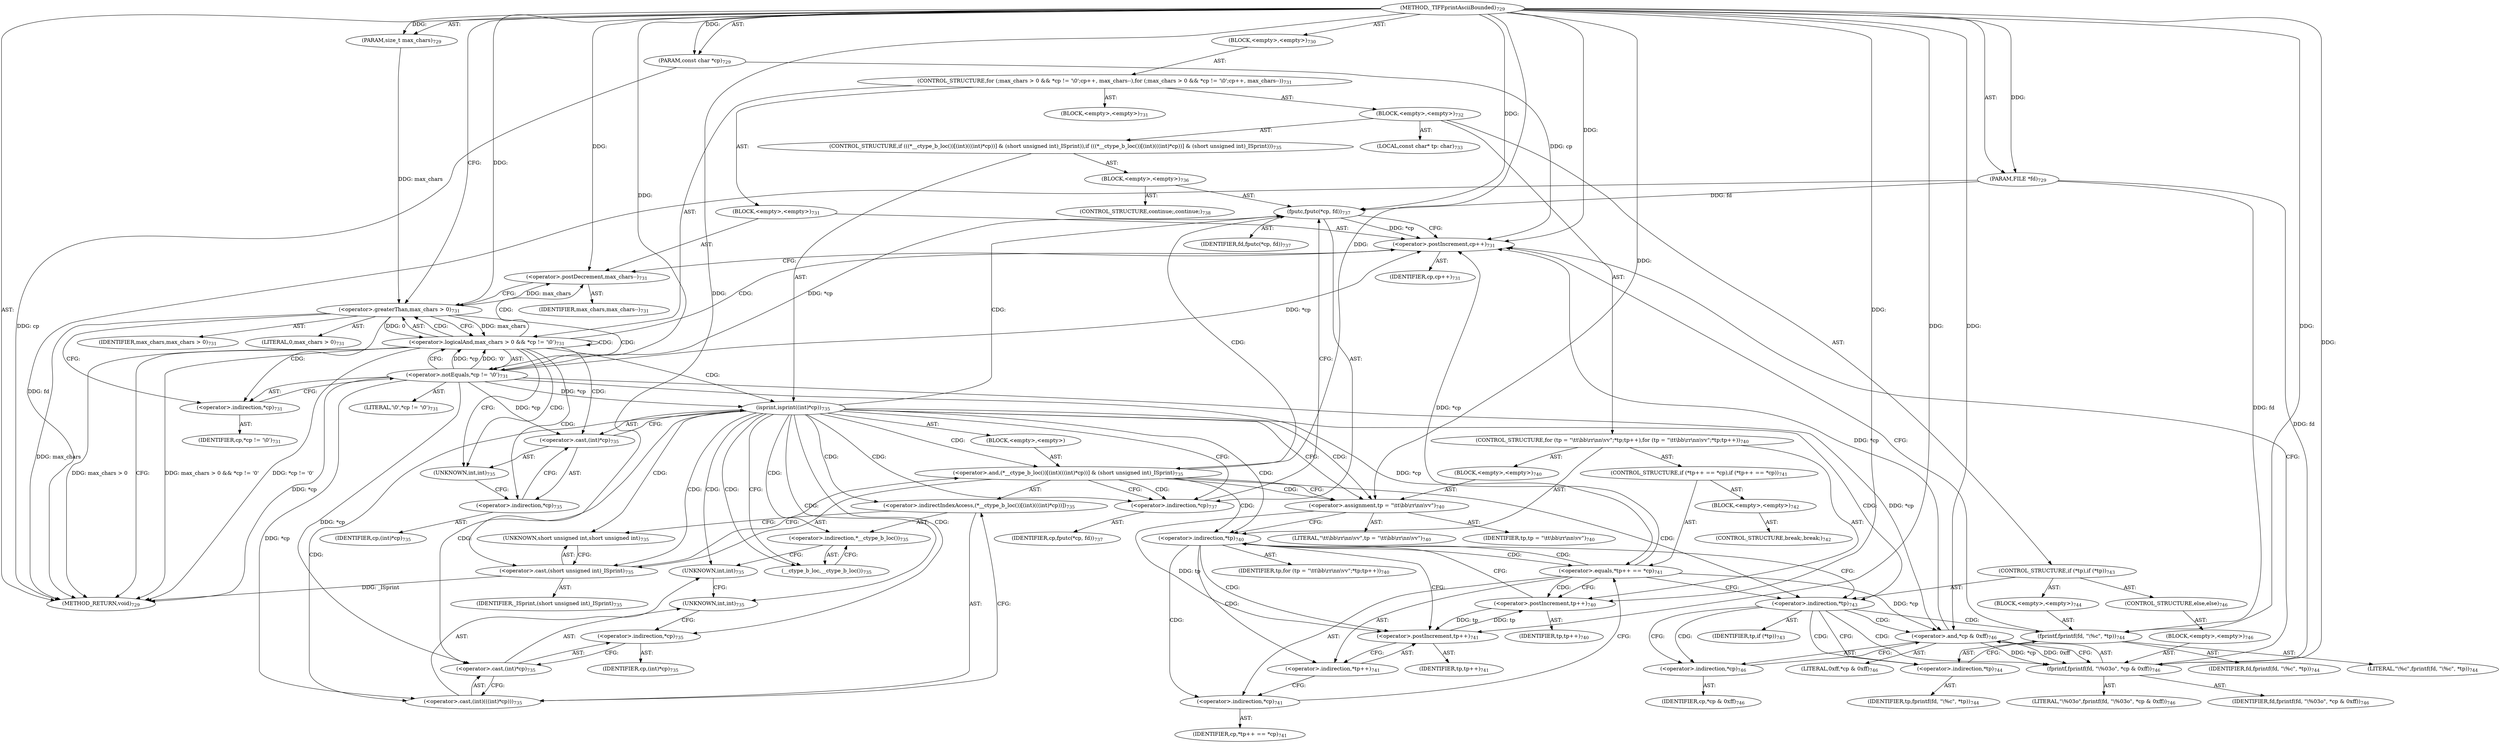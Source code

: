 digraph "_TIFFprintAsciiBounded" {  
"4524" [label = <(METHOD,_TIFFprintAsciiBounded)<SUB>729</SUB>> ]
"4525" [label = <(PARAM,FILE *fd)<SUB>729</SUB>> ]
"4526" [label = <(PARAM,const char *cp)<SUB>729</SUB>> ]
"4527" [label = <(PARAM,size_t max_chars)<SUB>729</SUB>> ]
"4528" [label = <(BLOCK,&lt;empty&gt;,&lt;empty&gt;)<SUB>730</SUB>> ]
"4529" [label = <(CONTROL_STRUCTURE,for (;max_chars &gt; 0 &amp;&amp; *cp != '\0';cp++, max_chars--),for (;max_chars &gt; 0 &amp;&amp; *cp != '\0';cp++, max_chars--))<SUB>731</SUB>> ]
"4530" [label = <(BLOCK,&lt;empty&gt;,&lt;empty&gt;)<SUB>731</SUB>> ]
"4531" [label = <(&lt;operator&gt;.logicalAnd,max_chars &gt; 0 &amp;&amp; *cp != '\0')<SUB>731</SUB>> ]
"4532" [label = <(&lt;operator&gt;.greaterThan,max_chars &gt; 0)<SUB>731</SUB>> ]
"4533" [label = <(IDENTIFIER,max_chars,max_chars &gt; 0)<SUB>731</SUB>> ]
"4534" [label = <(LITERAL,0,max_chars &gt; 0)<SUB>731</SUB>> ]
"4535" [label = <(&lt;operator&gt;.notEquals,*cp != '\0')<SUB>731</SUB>> ]
"4536" [label = <(&lt;operator&gt;.indirection,*cp)<SUB>731</SUB>> ]
"4537" [label = <(IDENTIFIER,cp,*cp != '\0')<SUB>731</SUB>> ]
"4538" [label = <(LITERAL,'\0',*cp != '\0')<SUB>731</SUB>> ]
"4539" [label = <(BLOCK,&lt;empty&gt;,&lt;empty&gt;)<SUB>731</SUB>> ]
"4540" [label = <(&lt;operator&gt;.postIncrement,cp++)<SUB>731</SUB>> ]
"4541" [label = <(IDENTIFIER,cp,cp++)<SUB>731</SUB>> ]
"4542" [label = <(&lt;operator&gt;.postDecrement,max_chars--)<SUB>731</SUB>> ]
"4543" [label = <(IDENTIFIER,max_chars,max_chars--)<SUB>731</SUB>> ]
"4544" [label = <(BLOCK,&lt;empty&gt;,&lt;empty&gt;)<SUB>732</SUB>> ]
"4545" [label = <(LOCAL,const char* tp: char)<SUB>733</SUB>> ]
"4546" [label = <(CONTROL_STRUCTURE,if (((*__ctype_b_loc())[(int)(((int)*cp))] &amp; (short unsigned int)_ISprint)),if (((*__ctype_b_loc())[(int)(((int)*cp))] &amp; (short unsigned int)_ISprint)))<SUB>735</SUB>> ]
"4547" [label = <(isprint,isprint((int)*cp))<SUB>735</SUB>> ]
"4548" [label = <(&lt;operator&gt;.cast,(int)*cp)<SUB>735</SUB>> ]
"4549" [label = <(UNKNOWN,int,int)<SUB>735</SUB>> ]
"4550" [label = <(&lt;operator&gt;.indirection,*cp)<SUB>735</SUB>> ]
"4551" [label = <(IDENTIFIER,cp,(int)*cp)<SUB>735</SUB>> ]
"4552" [label = <(BLOCK,&lt;empty&gt;,&lt;empty&gt;)> ]
"4553" [label = <(&lt;operator&gt;.and,(*__ctype_b_loc())[(int)(((int)*cp))] &amp; (short unsigned int)_ISprint)<SUB>735</SUB>> ]
"4554" [label = <(&lt;operator&gt;.indirectIndexAccess,(*__ctype_b_loc())[(int)(((int)*cp))])<SUB>735</SUB>> ]
"4555" [label = <(&lt;operator&gt;.indirection,*__ctype_b_loc())<SUB>735</SUB>> ]
"4556" [label = <(__ctype_b_loc,__ctype_b_loc())<SUB>735</SUB>> ]
"4557" [label = <(&lt;operator&gt;.cast,(int)(((int)*cp)))<SUB>735</SUB>> ]
"4558" [label = <(UNKNOWN,int,int)<SUB>735</SUB>> ]
"4559" [label = <(&lt;operator&gt;.cast,(int)*cp)<SUB>735</SUB>> ]
"4560" [label = <(UNKNOWN,int,int)<SUB>735</SUB>> ]
"4561" [label = <(&lt;operator&gt;.indirection,*cp)<SUB>735</SUB>> ]
"4562" [label = <(IDENTIFIER,cp,(int)*cp)<SUB>735</SUB>> ]
"4563" [label = <(&lt;operator&gt;.cast,(short unsigned int)_ISprint)<SUB>735</SUB>> ]
"4564" [label = <(UNKNOWN,short unsigned int,short unsigned int)<SUB>735</SUB>> ]
"4565" [label = <(IDENTIFIER,_ISprint,(short unsigned int)_ISprint)<SUB>735</SUB>> ]
"4566" [label = <(BLOCK,&lt;empty&gt;,&lt;empty&gt;)<SUB>736</SUB>> ]
"4567" [label = <(fputc,fputc(*cp, fd))<SUB>737</SUB>> ]
"4568" [label = <(&lt;operator&gt;.indirection,*cp)<SUB>737</SUB>> ]
"4569" [label = <(IDENTIFIER,cp,fputc(*cp, fd))<SUB>737</SUB>> ]
"4570" [label = <(IDENTIFIER,fd,fputc(*cp, fd))<SUB>737</SUB>> ]
"4571" [label = <(CONTROL_STRUCTURE,continue;,continue;)<SUB>738</SUB>> ]
"4572" [label = <(CONTROL_STRUCTURE,for (tp = &quot;\tt\bb\rr\nn\vv&quot;;*tp;tp++),for (tp = &quot;\tt\bb\rr\nn\vv&quot;;*tp;tp++))<SUB>740</SUB>> ]
"4573" [label = <(BLOCK,&lt;empty&gt;,&lt;empty&gt;)<SUB>740</SUB>> ]
"4574" [label = <(&lt;operator&gt;.assignment,tp = &quot;\tt\bb\rr\nn\vv&quot;)<SUB>740</SUB>> ]
"4575" [label = <(IDENTIFIER,tp,tp = &quot;\tt\bb\rr\nn\vv&quot;)<SUB>740</SUB>> ]
"4576" [label = <(LITERAL,&quot;\tt\bb\rr\nn\vv&quot;,tp = &quot;\tt\bb\rr\nn\vv&quot;)<SUB>740</SUB>> ]
"4577" [label = <(&lt;operator&gt;.indirection,*tp)<SUB>740</SUB>> ]
"4578" [label = <(IDENTIFIER,tp,for (tp = &quot;\tt\bb\rr\nn\vv&quot;;*tp;tp++))<SUB>740</SUB>> ]
"4579" [label = <(&lt;operator&gt;.postIncrement,tp++)<SUB>740</SUB>> ]
"4580" [label = <(IDENTIFIER,tp,tp++)<SUB>740</SUB>> ]
"4581" [label = <(CONTROL_STRUCTURE,if (*tp++ == *cp),if (*tp++ == *cp))<SUB>741</SUB>> ]
"4582" [label = <(&lt;operator&gt;.equals,*tp++ == *cp)<SUB>741</SUB>> ]
"4583" [label = <(&lt;operator&gt;.indirection,*tp++)<SUB>741</SUB>> ]
"4584" [label = <(&lt;operator&gt;.postIncrement,tp++)<SUB>741</SUB>> ]
"4585" [label = <(IDENTIFIER,tp,tp++)<SUB>741</SUB>> ]
"4586" [label = <(&lt;operator&gt;.indirection,*cp)<SUB>741</SUB>> ]
"4587" [label = <(IDENTIFIER,cp,*tp++ == *cp)<SUB>741</SUB>> ]
"4588" [label = <(BLOCK,&lt;empty&gt;,&lt;empty&gt;)<SUB>742</SUB>> ]
"4589" [label = <(CONTROL_STRUCTURE,break;,break;)<SUB>742</SUB>> ]
"4590" [label = <(CONTROL_STRUCTURE,if (*tp),if (*tp))<SUB>743</SUB>> ]
"4591" [label = <(&lt;operator&gt;.indirection,*tp)<SUB>743</SUB>> ]
"4592" [label = <(IDENTIFIER,tp,if (*tp))<SUB>743</SUB>> ]
"4593" [label = <(BLOCK,&lt;empty&gt;,&lt;empty&gt;)<SUB>744</SUB>> ]
"4594" [label = <(fprintf,fprintf(fd, &quot;\\%c&quot;, *tp))<SUB>744</SUB>> ]
"4595" [label = <(IDENTIFIER,fd,fprintf(fd, &quot;\\%c&quot;, *tp))<SUB>744</SUB>> ]
"4596" [label = <(LITERAL,&quot;\\%c&quot;,fprintf(fd, &quot;\\%c&quot;, *tp))<SUB>744</SUB>> ]
"4597" [label = <(&lt;operator&gt;.indirection,*tp)<SUB>744</SUB>> ]
"4598" [label = <(IDENTIFIER,tp,fprintf(fd, &quot;\\%c&quot;, *tp))<SUB>744</SUB>> ]
"4599" [label = <(CONTROL_STRUCTURE,else,else)<SUB>746</SUB>> ]
"4600" [label = <(BLOCK,&lt;empty&gt;,&lt;empty&gt;)<SUB>746</SUB>> ]
"4601" [label = <(fprintf,fprintf(fd, &quot;\\%03o&quot;, *cp &amp; 0xff))<SUB>746</SUB>> ]
"4602" [label = <(IDENTIFIER,fd,fprintf(fd, &quot;\\%03o&quot;, *cp &amp; 0xff))<SUB>746</SUB>> ]
"4603" [label = <(LITERAL,&quot;\\%03o&quot;,fprintf(fd, &quot;\\%03o&quot;, *cp &amp; 0xff))<SUB>746</SUB>> ]
"4604" [label = <(&lt;operator&gt;.and,*cp &amp; 0xff)<SUB>746</SUB>> ]
"4605" [label = <(&lt;operator&gt;.indirection,*cp)<SUB>746</SUB>> ]
"4606" [label = <(IDENTIFIER,cp,*cp &amp; 0xff)<SUB>746</SUB>> ]
"4607" [label = <(LITERAL,0xff,*cp &amp; 0xff)<SUB>746</SUB>> ]
"4608" [label = <(METHOD_RETURN,void)<SUB>729</SUB>> ]
  "4524" -> "4525"  [ label = "AST: "] 
  "4524" -> "4526"  [ label = "AST: "] 
  "4524" -> "4527"  [ label = "AST: "] 
  "4524" -> "4528"  [ label = "AST: "] 
  "4524" -> "4608"  [ label = "AST: "] 
  "4528" -> "4529"  [ label = "AST: "] 
  "4529" -> "4530"  [ label = "AST: "] 
  "4529" -> "4531"  [ label = "AST: "] 
  "4529" -> "4539"  [ label = "AST: "] 
  "4529" -> "4544"  [ label = "AST: "] 
  "4531" -> "4532"  [ label = "AST: "] 
  "4531" -> "4535"  [ label = "AST: "] 
  "4532" -> "4533"  [ label = "AST: "] 
  "4532" -> "4534"  [ label = "AST: "] 
  "4535" -> "4536"  [ label = "AST: "] 
  "4535" -> "4538"  [ label = "AST: "] 
  "4536" -> "4537"  [ label = "AST: "] 
  "4539" -> "4540"  [ label = "AST: "] 
  "4539" -> "4542"  [ label = "AST: "] 
  "4540" -> "4541"  [ label = "AST: "] 
  "4542" -> "4543"  [ label = "AST: "] 
  "4544" -> "4545"  [ label = "AST: "] 
  "4544" -> "4546"  [ label = "AST: "] 
  "4544" -> "4572"  [ label = "AST: "] 
  "4544" -> "4590"  [ label = "AST: "] 
  "4546" -> "4547"  [ label = "AST: "] 
  "4546" -> "4566"  [ label = "AST: "] 
  "4547" -> "4548"  [ label = "AST: "] 
  "4547" -> "4552"  [ label = "AST: "] 
  "4548" -> "4549"  [ label = "AST: "] 
  "4548" -> "4550"  [ label = "AST: "] 
  "4550" -> "4551"  [ label = "AST: "] 
  "4552" -> "4553"  [ label = "AST: "] 
  "4553" -> "4554"  [ label = "AST: "] 
  "4553" -> "4563"  [ label = "AST: "] 
  "4554" -> "4555"  [ label = "AST: "] 
  "4554" -> "4557"  [ label = "AST: "] 
  "4555" -> "4556"  [ label = "AST: "] 
  "4557" -> "4558"  [ label = "AST: "] 
  "4557" -> "4559"  [ label = "AST: "] 
  "4559" -> "4560"  [ label = "AST: "] 
  "4559" -> "4561"  [ label = "AST: "] 
  "4561" -> "4562"  [ label = "AST: "] 
  "4563" -> "4564"  [ label = "AST: "] 
  "4563" -> "4565"  [ label = "AST: "] 
  "4566" -> "4567"  [ label = "AST: "] 
  "4566" -> "4571"  [ label = "AST: "] 
  "4567" -> "4568"  [ label = "AST: "] 
  "4567" -> "4570"  [ label = "AST: "] 
  "4568" -> "4569"  [ label = "AST: "] 
  "4572" -> "4573"  [ label = "AST: "] 
  "4572" -> "4577"  [ label = "AST: "] 
  "4572" -> "4579"  [ label = "AST: "] 
  "4572" -> "4581"  [ label = "AST: "] 
  "4573" -> "4574"  [ label = "AST: "] 
  "4574" -> "4575"  [ label = "AST: "] 
  "4574" -> "4576"  [ label = "AST: "] 
  "4577" -> "4578"  [ label = "AST: "] 
  "4579" -> "4580"  [ label = "AST: "] 
  "4581" -> "4582"  [ label = "AST: "] 
  "4581" -> "4588"  [ label = "AST: "] 
  "4582" -> "4583"  [ label = "AST: "] 
  "4582" -> "4586"  [ label = "AST: "] 
  "4583" -> "4584"  [ label = "AST: "] 
  "4584" -> "4585"  [ label = "AST: "] 
  "4586" -> "4587"  [ label = "AST: "] 
  "4588" -> "4589"  [ label = "AST: "] 
  "4590" -> "4591"  [ label = "AST: "] 
  "4590" -> "4593"  [ label = "AST: "] 
  "4590" -> "4599"  [ label = "AST: "] 
  "4591" -> "4592"  [ label = "AST: "] 
  "4593" -> "4594"  [ label = "AST: "] 
  "4594" -> "4595"  [ label = "AST: "] 
  "4594" -> "4596"  [ label = "AST: "] 
  "4594" -> "4597"  [ label = "AST: "] 
  "4597" -> "4598"  [ label = "AST: "] 
  "4599" -> "4600"  [ label = "AST: "] 
  "4600" -> "4601"  [ label = "AST: "] 
  "4601" -> "4602"  [ label = "AST: "] 
  "4601" -> "4603"  [ label = "AST: "] 
  "4601" -> "4604"  [ label = "AST: "] 
  "4604" -> "4605"  [ label = "AST: "] 
  "4604" -> "4607"  [ label = "AST: "] 
  "4605" -> "4606"  [ label = "AST: "] 
  "4531" -> "4549"  [ label = "CFG: "] 
  "4531" -> "4608"  [ label = "CFG: "] 
  "4532" -> "4531"  [ label = "CFG: "] 
  "4532" -> "4536"  [ label = "CFG: "] 
  "4535" -> "4531"  [ label = "CFG: "] 
  "4540" -> "4542"  [ label = "CFG: "] 
  "4542" -> "4532"  [ label = "CFG: "] 
  "4536" -> "4535"  [ label = "CFG: "] 
  "4547" -> "4556"  [ label = "CFG: "] 
  "4547" -> "4568"  [ label = "CFG: "] 
  "4547" -> "4574"  [ label = "CFG: "] 
  "4577" -> "4584"  [ label = "CFG: "] 
  "4577" -> "4591"  [ label = "CFG: "] 
  "4579" -> "4577"  [ label = "CFG: "] 
  "4591" -> "4597"  [ label = "CFG: "] 
  "4591" -> "4605"  [ label = "CFG: "] 
  "4548" -> "4547"  [ label = "CFG: "] 
  "4567" -> "4540"  [ label = "CFG: "] 
  "4574" -> "4577"  [ label = "CFG: "] 
  "4582" -> "4591"  [ label = "CFG: "] 
  "4582" -> "4579"  [ label = "CFG: "] 
  "4594" -> "4540"  [ label = "CFG: "] 
  "4549" -> "4550"  [ label = "CFG: "] 
  "4550" -> "4548"  [ label = "CFG: "] 
  "4553" -> "4568"  [ label = "CFG: "] 
  "4553" -> "4574"  [ label = "CFG: "] 
  "4568" -> "4567"  [ label = "CFG: "] 
  "4583" -> "4586"  [ label = "CFG: "] 
  "4586" -> "4582"  [ label = "CFG: "] 
  "4597" -> "4594"  [ label = "CFG: "] 
  "4601" -> "4540"  [ label = "CFG: "] 
  "4554" -> "4564"  [ label = "CFG: "] 
  "4563" -> "4553"  [ label = "CFG: "] 
  "4584" -> "4583"  [ label = "CFG: "] 
  "4604" -> "4601"  [ label = "CFG: "] 
  "4555" -> "4558"  [ label = "CFG: "] 
  "4557" -> "4554"  [ label = "CFG: "] 
  "4564" -> "4563"  [ label = "CFG: "] 
  "4605" -> "4604"  [ label = "CFG: "] 
  "4556" -> "4555"  [ label = "CFG: "] 
  "4558" -> "4560"  [ label = "CFG: "] 
  "4559" -> "4557"  [ label = "CFG: "] 
  "4560" -> "4561"  [ label = "CFG: "] 
  "4561" -> "4559"  [ label = "CFG: "] 
  "4524" -> "4532"  [ label = "CFG: "] 
  "4525" -> "4608"  [ label = "DDG: fd"] 
  "4526" -> "4608"  [ label = "DDG: cp"] 
  "4532" -> "4608"  [ label = "DDG: max_chars"] 
  "4531" -> "4608"  [ label = "DDG: max_chars &gt; 0"] 
  "4535" -> "4608"  [ label = "DDG: *cp"] 
  "4531" -> "4608"  [ label = "DDG: *cp != '\0'"] 
  "4531" -> "4608"  [ label = "DDG: max_chars &gt; 0 &amp;&amp; *cp != '\0'"] 
  "4563" -> "4608"  [ label = "DDG: _ISprint"] 
  "4524" -> "4525"  [ label = "DDG: "] 
  "4524" -> "4526"  [ label = "DDG: "] 
  "4524" -> "4527"  [ label = "DDG: "] 
  "4532" -> "4531"  [ label = "DDG: max_chars"] 
  "4532" -> "4531"  [ label = "DDG: 0"] 
  "4535" -> "4531"  [ label = "DDG: *cp"] 
  "4535" -> "4531"  [ label = "DDG: '\0'"] 
  "4527" -> "4532"  [ label = "DDG: max_chars"] 
  "4524" -> "4532"  [ label = "DDG: "] 
  "4524" -> "4535"  [ label = "DDG: "] 
  "4582" -> "4540"  [ label = "DDG: *cp"] 
  "4604" -> "4540"  [ label = "DDG: *cp"] 
  "4567" -> "4540"  [ label = "DDG: *cp"] 
  "4526" -> "4540"  [ label = "DDG: cp"] 
  "4524" -> "4540"  [ label = "DDG: "] 
  "4535" -> "4540"  [ label = "DDG: *cp"] 
  "4532" -> "4542"  [ label = "DDG: max_chars"] 
  "4524" -> "4542"  [ label = "DDG: "] 
  "4535" -> "4547"  [ label = "DDG: *cp"] 
  "4524" -> "4574"  [ label = "DDG: "] 
  "4584" -> "4579"  [ label = "DDG: tp"] 
  "4524" -> "4579"  [ label = "DDG: "] 
  "4535" -> "4548"  [ label = "DDG: *cp"] 
  "4535" -> "4567"  [ label = "DDG: *cp"] 
  "4525" -> "4567"  [ label = "DDG: fd"] 
  "4524" -> "4567"  [ label = "DDG: "] 
  "4535" -> "4582"  [ label = "DDG: *cp"] 
  "4525" -> "4594"  [ label = "DDG: fd"] 
  "4524" -> "4594"  [ label = "DDG: "] 
  "4524" -> "4553"  [ label = "DDG: "] 
  "4525" -> "4601"  [ label = "DDG: fd"] 
  "4524" -> "4601"  [ label = "DDG: "] 
  "4604" -> "4601"  [ label = "DDG: *cp"] 
  "4604" -> "4601"  [ label = "DDG: 0xff"] 
  "4524" -> "4563"  [ label = "DDG: "] 
  "4574" -> "4584"  [ label = "DDG: tp"] 
  "4579" -> "4584"  [ label = "DDG: tp"] 
  "4524" -> "4584"  [ label = "DDG: "] 
  "4582" -> "4604"  [ label = "DDG: *cp"] 
  "4535" -> "4604"  [ label = "DDG: *cp"] 
  "4524" -> "4604"  [ label = "DDG: "] 
  "4535" -> "4557"  [ label = "DDG: *cp"] 
  "4535" -> "4559"  [ label = "DDG: *cp"] 
  "4531" -> "4547"  [ label = "CDG: "] 
  "4531" -> "4531"  [ label = "CDG: "] 
  "4531" -> "4540"  [ label = "CDG: "] 
  "4531" -> "4550"  [ label = "CDG: "] 
  "4531" -> "4532"  [ label = "CDG: "] 
  "4531" -> "4542"  [ label = "CDG: "] 
  "4531" -> "4549"  [ label = "CDG: "] 
  "4531" -> "4548"  [ label = "CDG: "] 
  "4532" -> "4536"  [ label = "CDG: "] 
  "4532" -> "4535"  [ label = "CDG: "] 
  "4547" -> "4555"  [ label = "CDG: "] 
  "4547" -> "4558"  [ label = "CDG: "] 
  "4547" -> "4564"  [ label = "CDG: "] 
  "4547" -> "4557"  [ label = "CDG: "] 
  "4547" -> "4559"  [ label = "CDG: "] 
  "4547" -> "4563"  [ label = "CDG: "] 
  "4547" -> "4561"  [ label = "CDG: "] 
  "4547" -> "4568"  [ label = "CDG: "] 
  "4547" -> "4554"  [ label = "CDG: "] 
  "4547" -> "4567"  [ label = "CDG: "] 
  "4547" -> "4591"  [ label = "CDG: "] 
  "4547" -> "4556"  [ label = "CDG: "] 
  "4547" -> "4553"  [ label = "CDG: "] 
  "4547" -> "4577"  [ label = "CDG: "] 
  "4547" -> "4574"  [ label = "CDG: "] 
  "4547" -> "4560"  [ label = "CDG: "] 
  "4577" -> "4586"  [ label = "CDG: "] 
  "4577" -> "4584"  [ label = "CDG: "] 
  "4577" -> "4582"  [ label = "CDG: "] 
  "4577" -> "4583"  [ label = "CDG: "] 
  "4591" -> "4605"  [ label = "CDG: "] 
  "4591" -> "4604"  [ label = "CDG: "] 
  "4591" -> "4597"  [ label = "CDG: "] 
  "4591" -> "4601"  [ label = "CDG: "] 
  "4591" -> "4594"  [ label = "CDG: "] 
  "4582" -> "4579"  [ label = "CDG: "] 
  "4582" -> "4577"  [ label = "CDG: "] 
  "4553" -> "4568"  [ label = "CDG: "] 
  "4553" -> "4567"  [ label = "CDG: "] 
  "4553" -> "4591"  [ label = "CDG: "] 
  "4553" -> "4577"  [ label = "CDG: "] 
  "4553" -> "4574"  [ label = "CDG: "] 
}
